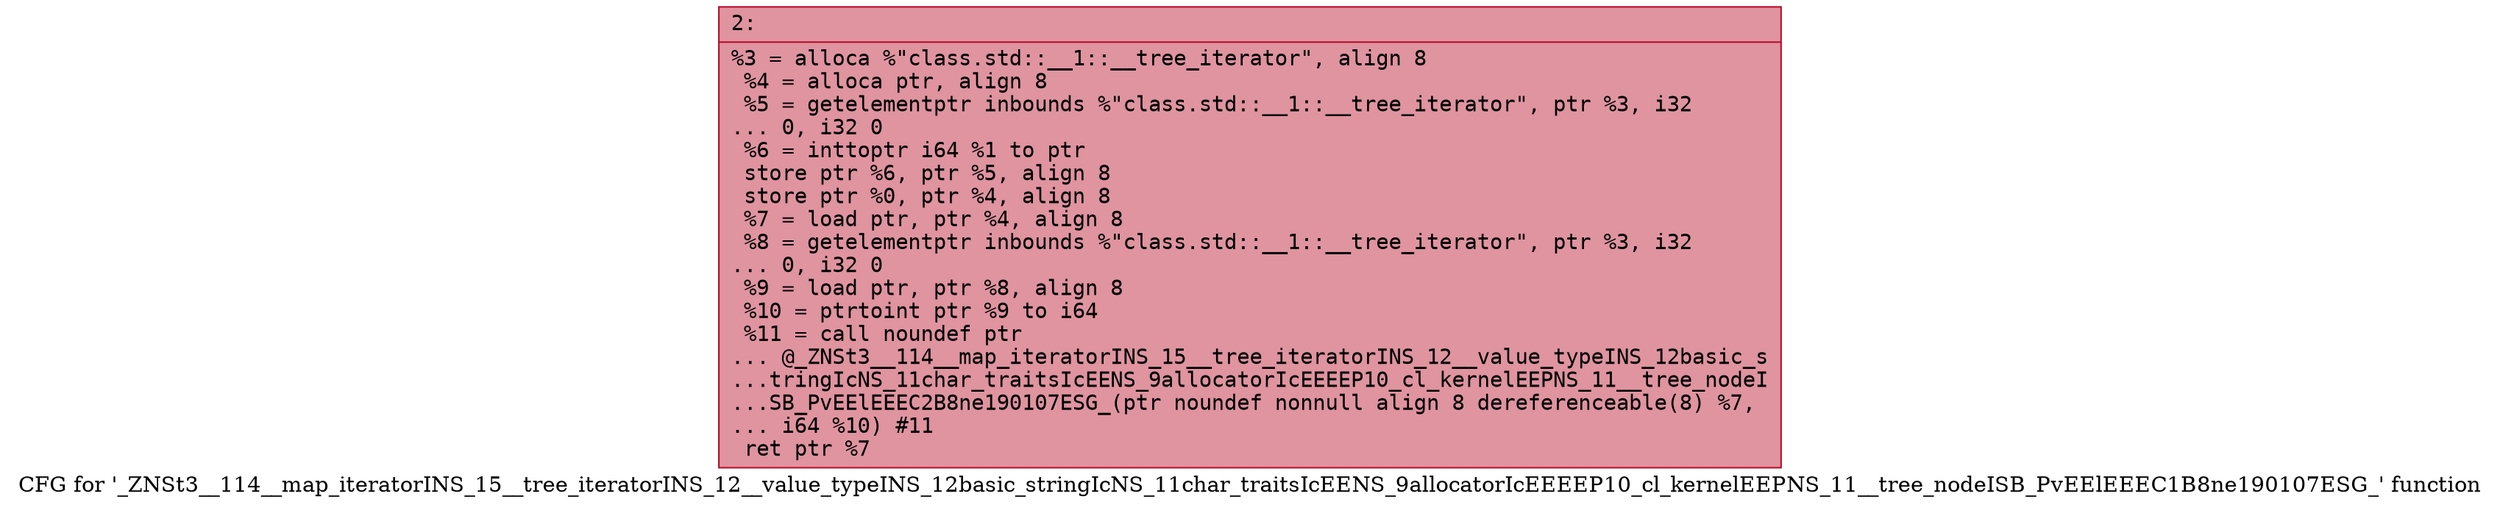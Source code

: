 digraph "CFG for '_ZNSt3__114__map_iteratorINS_15__tree_iteratorINS_12__value_typeINS_12basic_stringIcNS_11char_traitsIcEENS_9allocatorIcEEEEP10_cl_kernelEEPNS_11__tree_nodeISB_PvEElEEEC1B8ne190107ESG_' function" {
	label="CFG for '_ZNSt3__114__map_iteratorINS_15__tree_iteratorINS_12__value_typeINS_12basic_stringIcNS_11char_traitsIcEENS_9allocatorIcEEEEP10_cl_kernelEEPNS_11__tree_nodeISB_PvEElEEEC1B8ne190107ESG_' function";

	Node0x600001383700 [shape=record,color="#b70d28ff", style=filled, fillcolor="#b70d2870" fontname="Courier",label="{2:\l|  %3 = alloca %\"class.std::__1::__tree_iterator\", align 8\l  %4 = alloca ptr, align 8\l  %5 = getelementptr inbounds %\"class.std::__1::__tree_iterator\", ptr %3, i32\l... 0, i32 0\l  %6 = inttoptr i64 %1 to ptr\l  store ptr %6, ptr %5, align 8\l  store ptr %0, ptr %4, align 8\l  %7 = load ptr, ptr %4, align 8\l  %8 = getelementptr inbounds %\"class.std::__1::__tree_iterator\", ptr %3, i32\l... 0, i32 0\l  %9 = load ptr, ptr %8, align 8\l  %10 = ptrtoint ptr %9 to i64\l  %11 = call noundef ptr\l... @_ZNSt3__114__map_iteratorINS_15__tree_iteratorINS_12__value_typeINS_12basic_s\l...tringIcNS_11char_traitsIcEENS_9allocatorIcEEEEP10_cl_kernelEEPNS_11__tree_nodeI\l...SB_PvEElEEEC2B8ne190107ESG_(ptr noundef nonnull align 8 dereferenceable(8) %7,\l... i64 %10) #11\l  ret ptr %7\l}"];
}
